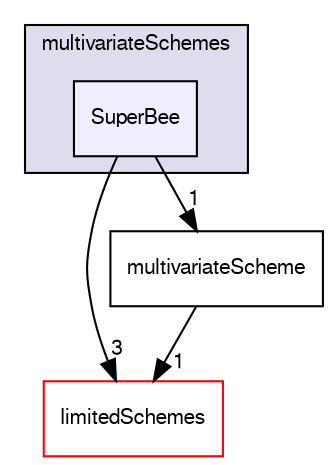 digraph "src/finiteVolume/interpolation/surfaceInterpolation/multivariateSchemes/SuperBee" {
  bgcolor=transparent;
  compound=true
  node [ fontsize="10", fontname="FreeSans"];
  edge [ labelfontsize="10", labelfontname="FreeSans"];
  subgraph clusterdir_5f7556748bbd257c389f2aea3abf7cc0 {
    graph [ bgcolor="#ddddee", pencolor="black", label="multivariateSchemes" fontname="FreeSans", fontsize="10", URL="dir_5f7556748bbd257c389f2aea3abf7cc0.html"]
  dir_adc67144ffadf9fbfe4a0a81eefcb5e0 [shape=box, label="SuperBee", style="filled", fillcolor="#eeeeff", pencolor="black", URL="dir_adc67144ffadf9fbfe4a0a81eefcb5e0.html"];
  }
  dir_3b094e1ce2b3f641da0071aec2c4e694 [shape=box label="limitedSchemes" color="red" URL="dir_3b094e1ce2b3f641da0071aec2c4e694.html"];
  dir_a36c8453882c7b9cc89dae802851deac [shape=box label="multivariateScheme" URL="dir_a36c8453882c7b9cc89dae802851deac.html"];
  dir_a36c8453882c7b9cc89dae802851deac->dir_3b094e1ce2b3f641da0071aec2c4e694 [headlabel="1", labeldistance=1.5 headhref="dir_001050_001018.html"];
  dir_adc67144ffadf9fbfe4a0a81eefcb5e0->dir_3b094e1ce2b3f641da0071aec2c4e694 [headlabel="3", labeldistance=1.5 headhref="dir_001054_001018.html"];
  dir_adc67144ffadf9fbfe4a0a81eefcb5e0->dir_a36c8453882c7b9cc89dae802851deac [headlabel="1", labeldistance=1.5 headhref="dir_001054_001050.html"];
}
